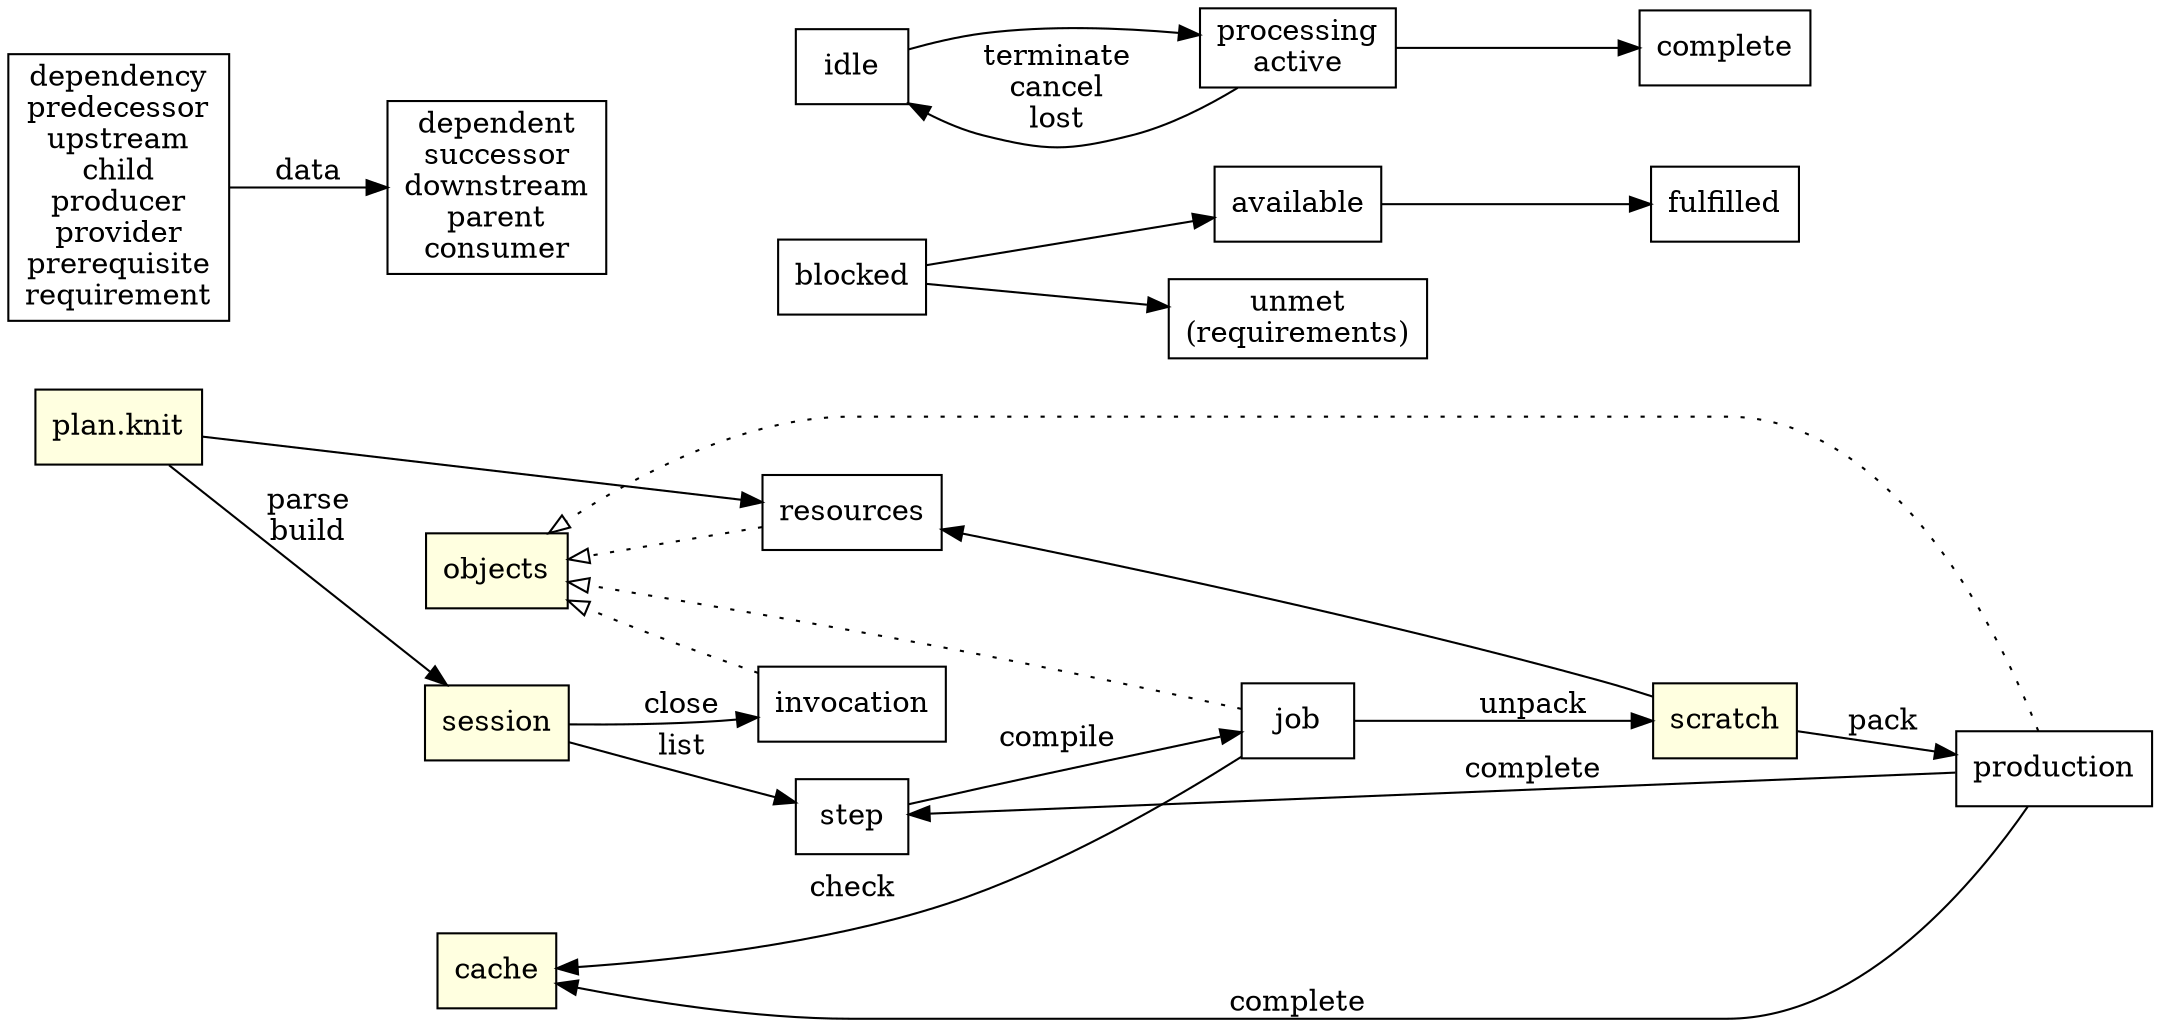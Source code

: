 digraph {
    rankdir=LR;
    node [shape=box];

    {
        node [style=filled,fillcolor=lightyellow];

        // session canonicalization to detect duplicate flows?
        "plan.knit";
        {
            rank=same;
            // .knit/sessions/xxxx
            session;
            // .knit/objects/xx/yyyy
            objects;
            // .knit/cache/xx/yyyy
            cache;
        }
        // .knit/scratch/xxxx
        scratch;
    }

    "plan.knit" -> session [label="parse\nbuild"];
    "plan.knit" -> resources;
    step -> job [label=compile];
    job -> cache [label=check];
    production -> step [label=complete];
    session -> step [label=list];
    session -> invocation [label=close];

    // dispatch
    job -> scratch [label=unpack];
    scratch -> production [label=pack];
    production -> cache [label=complete];
    scratch -> resources;

    {
        edge [style=dotted,arrowhead=empty];
        { resources job production invocation } -> objects;
    }

    { rank=same; resources; step; }

    // step states
    blocked;
    available;
    blocked -> available;
    available -> fulfilled;
    blocked -> "unmet\n(requirements)";

    // job states
    processing [label="processing\nactive"];
    idle -> processing -> complete;
    processing -> idle [label="terminate\ncancel\nlost"];

    // dependencies
    dependency [label="dependency\npredecessor\nupstream\nchild\nproducer\nprovider\nprerequisite\nrequirement"];
    dependent [label="dependent\nsuccessor\ndownstream\nparent\nconsumer"];
    dependency -> dependent [label=data];

    { rank=same; idle; blocked; step; }
}
